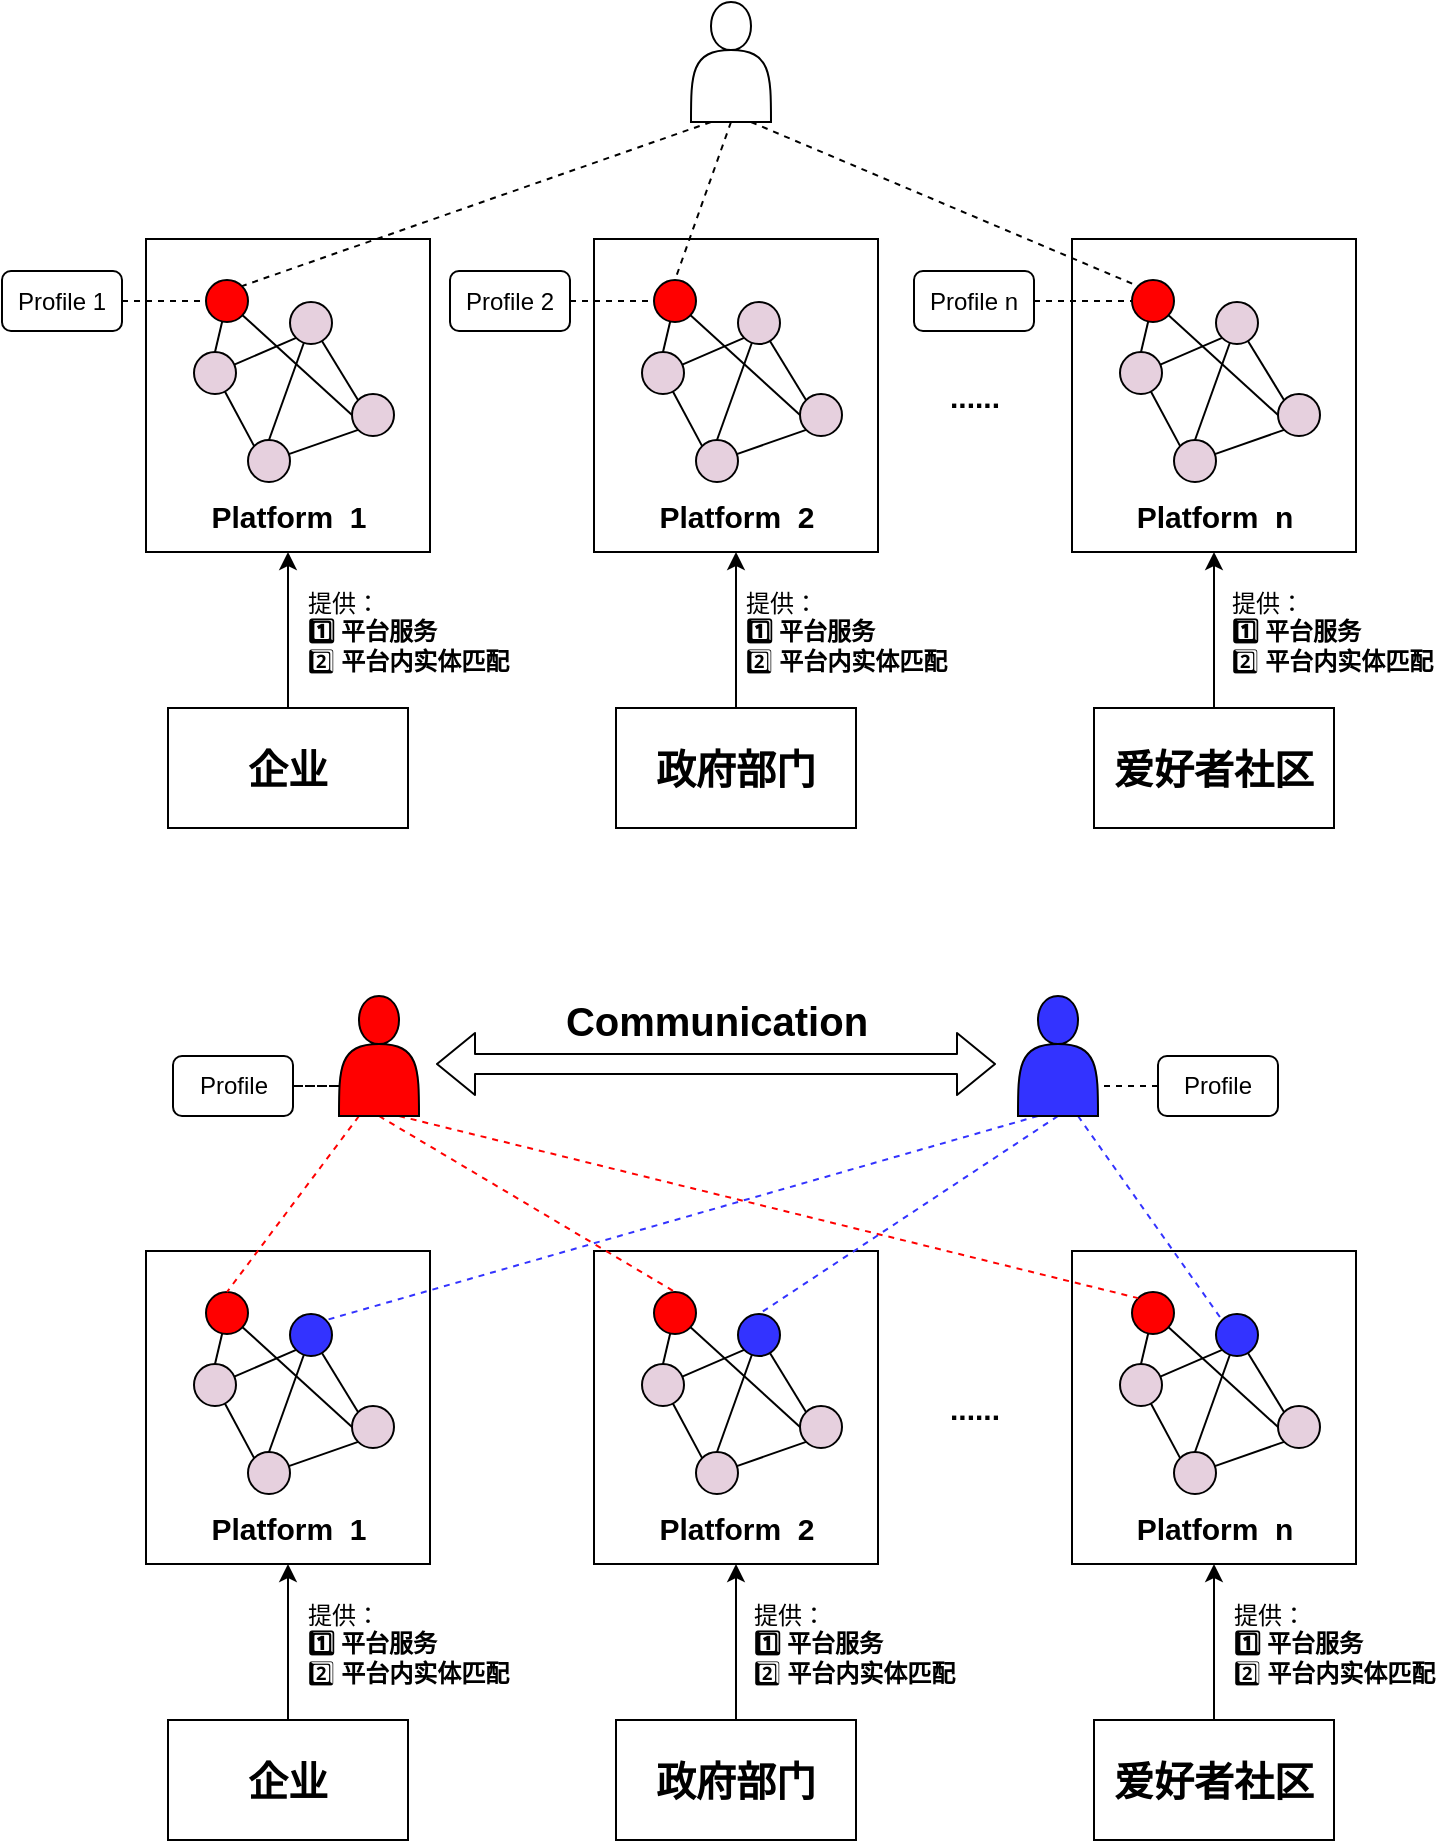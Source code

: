 <mxfile version="24.2.5" type="device">
  <diagram name="Page-1" id="Vf3PKF9UIHDqAyMywGLC">
    <mxGraphModel dx="1995" dy="956" grid="0" gridSize="10" guides="1" tooltips="1" connect="1" arrows="1" fold="1" page="0" pageScale="1" pageWidth="827" pageHeight="1169" math="0" shadow="0">
      <root>
        <mxCell id="0" />
        <mxCell id="1" parent="0" />
        <mxCell id="7AeCfvl3hj4L9ZotNmNF-1" value="" style="rounded=0;whiteSpace=wrap;html=1;" vertex="1" parent="1">
          <mxGeometry x="63" y="191.5" width="142" height="156.5" as="geometry" />
        </mxCell>
        <mxCell id="7AeCfvl3hj4L9ZotNmNF-2" style="rounded=0;orthogonalLoop=1;jettySize=auto;html=1;entryX=0.5;entryY=0;entryDx=0;entryDy=0;endArrow=none;endFill=0;" edge="1" parent="1" source="7AeCfvl3hj4L9ZotNmNF-4" target="7AeCfvl3hj4L9ZotNmNF-7">
          <mxGeometry relative="1" as="geometry" />
        </mxCell>
        <mxCell id="7AeCfvl3hj4L9ZotNmNF-3" style="edgeStyle=none;rounded=0;orthogonalLoop=1;jettySize=auto;html=1;entryX=0;entryY=0.5;entryDx=0;entryDy=0;endArrow=none;endFill=0;" edge="1" parent="1" source="7AeCfvl3hj4L9ZotNmNF-4" target="7AeCfvl3hj4L9ZotNmNF-11">
          <mxGeometry relative="1" as="geometry" />
        </mxCell>
        <mxCell id="7AeCfvl3hj4L9ZotNmNF-4" value="" style="ellipse;whiteSpace=wrap;html=1;aspect=fixed;fillColor=#FF0000;" vertex="1" parent="1">
          <mxGeometry x="93" y="212" width="21" height="21" as="geometry" />
        </mxCell>
        <mxCell id="7AeCfvl3hj4L9ZotNmNF-5" style="edgeStyle=none;rounded=0;orthogonalLoop=1;jettySize=auto;html=1;entryX=0;entryY=1;entryDx=0;entryDy=0;endArrow=none;endFill=0;" edge="1" parent="1" source="7AeCfvl3hj4L9ZotNmNF-7" target="7AeCfvl3hj4L9ZotNmNF-10">
          <mxGeometry relative="1" as="geometry" />
        </mxCell>
        <mxCell id="7AeCfvl3hj4L9ZotNmNF-6" style="edgeStyle=none;rounded=0;orthogonalLoop=1;jettySize=auto;html=1;entryX=0;entryY=0;entryDx=0;entryDy=0;endArrow=none;endFill=0;" edge="1" parent="1" source="7AeCfvl3hj4L9ZotNmNF-7" target="7AeCfvl3hj4L9ZotNmNF-13">
          <mxGeometry relative="1" as="geometry" />
        </mxCell>
        <mxCell id="7AeCfvl3hj4L9ZotNmNF-7" value="" style="ellipse;whiteSpace=wrap;html=1;aspect=fixed;fillColor=#E6D0DE;" vertex="1" parent="1">
          <mxGeometry x="87" y="248" width="21" height="21" as="geometry" />
        </mxCell>
        <mxCell id="7AeCfvl3hj4L9ZotNmNF-8" style="edgeStyle=none;rounded=0;orthogonalLoop=1;jettySize=auto;html=1;entryX=0.5;entryY=0;entryDx=0;entryDy=0;endArrow=none;endFill=0;" edge="1" parent="1" source="7AeCfvl3hj4L9ZotNmNF-10" target="7AeCfvl3hj4L9ZotNmNF-13">
          <mxGeometry relative="1" as="geometry" />
        </mxCell>
        <mxCell id="7AeCfvl3hj4L9ZotNmNF-9" style="edgeStyle=none;rounded=0;orthogonalLoop=1;jettySize=auto;html=1;entryX=0;entryY=0;entryDx=0;entryDy=0;endArrow=none;endFill=0;" edge="1" parent="1" source="7AeCfvl3hj4L9ZotNmNF-10" target="7AeCfvl3hj4L9ZotNmNF-11">
          <mxGeometry relative="1" as="geometry" />
        </mxCell>
        <mxCell id="7AeCfvl3hj4L9ZotNmNF-10" value="" style="ellipse;whiteSpace=wrap;html=1;aspect=fixed;fillColor=#E6D0DE;" vertex="1" parent="1">
          <mxGeometry x="135" y="223" width="21" height="21" as="geometry" />
        </mxCell>
        <mxCell id="7AeCfvl3hj4L9ZotNmNF-11" value="" style="ellipse;whiteSpace=wrap;html=1;aspect=fixed;fillColor=#E6D0DE;" vertex="1" parent="1">
          <mxGeometry x="166" y="269" width="21" height="21" as="geometry" />
        </mxCell>
        <mxCell id="7AeCfvl3hj4L9ZotNmNF-12" style="edgeStyle=none;rounded=0;orthogonalLoop=1;jettySize=auto;html=1;entryX=0;entryY=1;entryDx=0;entryDy=0;endArrow=none;endFill=0;" edge="1" parent="1" source="7AeCfvl3hj4L9ZotNmNF-13" target="7AeCfvl3hj4L9ZotNmNF-11">
          <mxGeometry relative="1" as="geometry" />
        </mxCell>
        <mxCell id="7AeCfvl3hj4L9ZotNmNF-13" value="" style="ellipse;whiteSpace=wrap;html=1;aspect=fixed;fillColor=#E6D0DE;" vertex="1" parent="1">
          <mxGeometry x="114" y="292" width="21" height="21" as="geometry" />
        </mxCell>
        <mxCell id="7AeCfvl3hj4L9ZotNmNF-14" value="&lt;font&gt;&lt;b style=&quot;font-size: 15px;&quot;&gt;Platform  1&lt;/b&gt;&lt;/font&gt;" style="text;html=1;strokeColor=none;fillColor=none;align=center;verticalAlign=middle;whiteSpace=wrap;rounded=0;" vertex="1" parent="1">
          <mxGeometry x="68.5" y="320" width="131" height="20" as="geometry" />
        </mxCell>
        <mxCell id="7AeCfvl3hj4L9ZotNmNF-15" value="" style="rounded=0;whiteSpace=wrap;html=1;" vertex="1" parent="1">
          <mxGeometry x="287" y="191.5" width="142" height="156.5" as="geometry" />
        </mxCell>
        <mxCell id="7AeCfvl3hj4L9ZotNmNF-16" style="rounded=0;orthogonalLoop=1;jettySize=auto;html=1;entryX=0.5;entryY=0;entryDx=0;entryDy=0;endArrow=none;endFill=0;" edge="1" parent="1" source="7AeCfvl3hj4L9ZotNmNF-18" target="7AeCfvl3hj4L9ZotNmNF-21">
          <mxGeometry relative="1" as="geometry" />
        </mxCell>
        <mxCell id="7AeCfvl3hj4L9ZotNmNF-17" style="edgeStyle=none;rounded=0;orthogonalLoop=1;jettySize=auto;html=1;entryX=0;entryY=0.5;entryDx=0;entryDy=0;endArrow=none;endFill=0;" edge="1" parent="1" source="7AeCfvl3hj4L9ZotNmNF-18" target="7AeCfvl3hj4L9ZotNmNF-25">
          <mxGeometry relative="1" as="geometry" />
        </mxCell>
        <mxCell id="7AeCfvl3hj4L9ZotNmNF-18" value="" style="ellipse;whiteSpace=wrap;html=1;aspect=fixed;fillColor=#FF0000;" vertex="1" parent="1">
          <mxGeometry x="317" y="212" width="21" height="21" as="geometry" />
        </mxCell>
        <mxCell id="7AeCfvl3hj4L9ZotNmNF-19" style="edgeStyle=none;rounded=0;orthogonalLoop=1;jettySize=auto;html=1;entryX=0;entryY=1;entryDx=0;entryDy=0;endArrow=none;endFill=0;" edge="1" parent="1" source="7AeCfvl3hj4L9ZotNmNF-21" target="7AeCfvl3hj4L9ZotNmNF-24">
          <mxGeometry relative="1" as="geometry" />
        </mxCell>
        <mxCell id="7AeCfvl3hj4L9ZotNmNF-20" style="edgeStyle=none;rounded=0;orthogonalLoop=1;jettySize=auto;html=1;entryX=0;entryY=0;entryDx=0;entryDy=0;endArrow=none;endFill=0;" edge="1" parent="1" source="7AeCfvl3hj4L9ZotNmNF-21" target="7AeCfvl3hj4L9ZotNmNF-27">
          <mxGeometry relative="1" as="geometry" />
        </mxCell>
        <mxCell id="7AeCfvl3hj4L9ZotNmNF-21" value="" style="ellipse;whiteSpace=wrap;html=1;aspect=fixed;fillColor=#E6D0DE;" vertex="1" parent="1">
          <mxGeometry x="311" y="248" width="21" height="21" as="geometry" />
        </mxCell>
        <mxCell id="7AeCfvl3hj4L9ZotNmNF-22" style="edgeStyle=none;rounded=0;orthogonalLoop=1;jettySize=auto;html=1;entryX=0.5;entryY=0;entryDx=0;entryDy=0;endArrow=none;endFill=0;" edge="1" parent="1" source="7AeCfvl3hj4L9ZotNmNF-24" target="7AeCfvl3hj4L9ZotNmNF-27">
          <mxGeometry relative="1" as="geometry" />
        </mxCell>
        <mxCell id="7AeCfvl3hj4L9ZotNmNF-23" style="edgeStyle=none;rounded=0;orthogonalLoop=1;jettySize=auto;html=1;entryX=0;entryY=0;entryDx=0;entryDy=0;endArrow=none;endFill=0;" edge="1" parent="1" source="7AeCfvl3hj4L9ZotNmNF-24" target="7AeCfvl3hj4L9ZotNmNF-25">
          <mxGeometry relative="1" as="geometry" />
        </mxCell>
        <mxCell id="7AeCfvl3hj4L9ZotNmNF-24" value="" style="ellipse;whiteSpace=wrap;html=1;aspect=fixed;fillColor=#E6D0DE;" vertex="1" parent="1">
          <mxGeometry x="359" y="223" width="21" height="21" as="geometry" />
        </mxCell>
        <mxCell id="7AeCfvl3hj4L9ZotNmNF-25" value="" style="ellipse;whiteSpace=wrap;html=1;aspect=fixed;fillColor=#E6D0DE;" vertex="1" parent="1">
          <mxGeometry x="390" y="269" width="21" height="21" as="geometry" />
        </mxCell>
        <mxCell id="7AeCfvl3hj4L9ZotNmNF-26" style="edgeStyle=none;rounded=0;orthogonalLoop=1;jettySize=auto;html=1;entryX=0;entryY=1;entryDx=0;entryDy=0;endArrow=none;endFill=0;" edge="1" parent="1" source="7AeCfvl3hj4L9ZotNmNF-27" target="7AeCfvl3hj4L9ZotNmNF-25">
          <mxGeometry relative="1" as="geometry" />
        </mxCell>
        <mxCell id="7AeCfvl3hj4L9ZotNmNF-27" value="" style="ellipse;whiteSpace=wrap;html=1;aspect=fixed;fillColor=#E6D0DE;" vertex="1" parent="1">
          <mxGeometry x="338" y="292" width="21" height="21" as="geometry" />
        </mxCell>
        <mxCell id="7AeCfvl3hj4L9ZotNmNF-28" value="&lt;font&gt;&lt;b style=&quot;font-size: 15px;&quot;&gt;Platform  2&lt;/b&gt;&lt;/font&gt;" style="text;html=1;strokeColor=none;fillColor=none;align=center;verticalAlign=middle;whiteSpace=wrap;rounded=0;" vertex="1" parent="1">
          <mxGeometry x="292.5" y="320" width="131" height="20" as="geometry" />
        </mxCell>
        <mxCell id="7AeCfvl3hj4L9ZotNmNF-29" value="" style="rounded=0;whiteSpace=wrap;html=1;" vertex="1" parent="1">
          <mxGeometry x="526" y="191.5" width="142" height="156.5" as="geometry" />
        </mxCell>
        <mxCell id="7AeCfvl3hj4L9ZotNmNF-30" style="rounded=0;orthogonalLoop=1;jettySize=auto;html=1;entryX=0.5;entryY=0;entryDx=0;entryDy=0;endArrow=none;endFill=0;" edge="1" parent="1" source="7AeCfvl3hj4L9ZotNmNF-32" target="7AeCfvl3hj4L9ZotNmNF-35">
          <mxGeometry relative="1" as="geometry" />
        </mxCell>
        <mxCell id="7AeCfvl3hj4L9ZotNmNF-31" style="edgeStyle=none;rounded=0;orthogonalLoop=1;jettySize=auto;html=1;entryX=0;entryY=0.5;entryDx=0;entryDy=0;endArrow=none;endFill=0;" edge="1" parent="1" source="7AeCfvl3hj4L9ZotNmNF-32" target="7AeCfvl3hj4L9ZotNmNF-39">
          <mxGeometry relative="1" as="geometry" />
        </mxCell>
        <mxCell id="7AeCfvl3hj4L9ZotNmNF-32" value="" style="ellipse;whiteSpace=wrap;html=1;aspect=fixed;fillColor=#FF0000;" vertex="1" parent="1">
          <mxGeometry x="556" y="212" width="21" height="21" as="geometry" />
        </mxCell>
        <mxCell id="7AeCfvl3hj4L9ZotNmNF-33" style="edgeStyle=none;rounded=0;orthogonalLoop=1;jettySize=auto;html=1;entryX=0;entryY=1;entryDx=0;entryDy=0;endArrow=none;endFill=0;" edge="1" parent="1" source="7AeCfvl3hj4L9ZotNmNF-35" target="7AeCfvl3hj4L9ZotNmNF-38">
          <mxGeometry relative="1" as="geometry" />
        </mxCell>
        <mxCell id="7AeCfvl3hj4L9ZotNmNF-34" style="edgeStyle=none;rounded=0;orthogonalLoop=1;jettySize=auto;html=1;entryX=0;entryY=0;entryDx=0;entryDy=0;endArrow=none;endFill=0;" edge="1" parent="1" source="7AeCfvl3hj4L9ZotNmNF-35" target="7AeCfvl3hj4L9ZotNmNF-41">
          <mxGeometry relative="1" as="geometry" />
        </mxCell>
        <mxCell id="7AeCfvl3hj4L9ZotNmNF-35" value="" style="ellipse;whiteSpace=wrap;html=1;aspect=fixed;fillColor=#E6D0DE;" vertex="1" parent="1">
          <mxGeometry x="550" y="248" width="21" height="21" as="geometry" />
        </mxCell>
        <mxCell id="7AeCfvl3hj4L9ZotNmNF-36" style="edgeStyle=none;rounded=0;orthogonalLoop=1;jettySize=auto;html=1;entryX=0.5;entryY=0;entryDx=0;entryDy=0;endArrow=none;endFill=0;" edge="1" parent="1" source="7AeCfvl3hj4L9ZotNmNF-38" target="7AeCfvl3hj4L9ZotNmNF-41">
          <mxGeometry relative="1" as="geometry" />
        </mxCell>
        <mxCell id="7AeCfvl3hj4L9ZotNmNF-37" style="edgeStyle=none;rounded=0;orthogonalLoop=1;jettySize=auto;html=1;entryX=0;entryY=0;entryDx=0;entryDy=0;endArrow=none;endFill=0;" edge="1" parent="1" source="7AeCfvl3hj4L9ZotNmNF-38" target="7AeCfvl3hj4L9ZotNmNF-39">
          <mxGeometry relative="1" as="geometry" />
        </mxCell>
        <mxCell id="7AeCfvl3hj4L9ZotNmNF-38" value="" style="ellipse;whiteSpace=wrap;html=1;aspect=fixed;fillColor=#E6D0DE;" vertex="1" parent="1">
          <mxGeometry x="598" y="223" width="21" height="21" as="geometry" />
        </mxCell>
        <mxCell id="7AeCfvl3hj4L9ZotNmNF-39" value="" style="ellipse;whiteSpace=wrap;html=1;aspect=fixed;fillColor=#E6D0DE;" vertex="1" parent="1">
          <mxGeometry x="629" y="269" width="21" height="21" as="geometry" />
        </mxCell>
        <mxCell id="7AeCfvl3hj4L9ZotNmNF-40" style="edgeStyle=none;rounded=0;orthogonalLoop=1;jettySize=auto;html=1;entryX=0;entryY=1;entryDx=0;entryDy=0;endArrow=none;endFill=0;" edge="1" parent="1" source="7AeCfvl3hj4L9ZotNmNF-41" target="7AeCfvl3hj4L9ZotNmNF-39">
          <mxGeometry relative="1" as="geometry" />
        </mxCell>
        <mxCell id="7AeCfvl3hj4L9ZotNmNF-41" value="" style="ellipse;whiteSpace=wrap;html=1;aspect=fixed;fillColor=#E6D0DE;" vertex="1" parent="1">
          <mxGeometry x="577" y="292" width="21" height="21" as="geometry" />
        </mxCell>
        <mxCell id="7AeCfvl3hj4L9ZotNmNF-42" value="&lt;font&gt;&lt;b style=&quot;font-size: 15px;&quot;&gt;Platform  n&lt;/b&gt;&lt;/font&gt;" style="text;html=1;strokeColor=none;fillColor=none;align=center;verticalAlign=middle;whiteSpace=wrap;rounded=0;" vertex="1" parent="1">
          <mxGeometry x="531.5" y="320" width="131" height="20" as="geometry" />
        </mxCell>
        <mxCell id="7AeCfvl3hj4L9ZotNmNF-43" value="&lt;font&gt;&lt;b style=&quot;font-size: 15px;&quot;&gt;......&lt;/b&gt;&lt;/font&gt;" style="text;html=1;strokeColor=none;fillColor=none;align=center;verticalAlign=middle;whiteSpace=wrap;rounded=0;" vertex="1" parent="1">
          <mxGeometry x="411.5" y="259.75" width="131" height="20" as="geometry" />
        </mxCell>
        <mxCell id="7AeCfvl3hj4L9ZotNmNF-44" style="edgeStyle=none;rounded=0;orthogonalLoop=1;jettySize=auto;html=1;entryX=1;entryY=0;entryDx=0;entryDy=0;endArrow=none;endFill=0;dashed=1;exitX=0.25;exitY=1;exitDx=0;exitDy=0;" edge="1" parent="1" source="7AeCfvl3hj4L9ZotNmNF-47" target="7AeCfvl3hj4L9ZotNmNF-4">
          <mxGeometry relative="1" as="geometry">
            <mxPoint x="342.255" y="105.478" as="sourcePoint" />
          </mxGeometry>
        </mxCell>
        <mxCell id="7AeCfvl3hj4L9ZotNmNF-45" style="edgeStyle=none;rounded=0;orthogonalLoop=1;jettySize=auto;html=1;entryX=0.5;entryY=0;entryDx=0;entryDy=0;dashed=1;endArrow=none;endFill=0;exitX=0.5;exitY=1;exitDx=0;exitDy=0;" edge="1" parent="1" source="7AeCfvl3hj4L9ZotNmNF-47" target="7AeCfvl3hj4L9ZotNmNF-18">
          <mxGeometry relative="1" as="geometry">
            <mxPoint x="348.142" y="110.448" as="sourcePoint" />
          </mxGeometry>
        </mxCell>
        <mxCell id="7AeCfvl3hj4L9ZotNmNF-46" style="edgeStyle=none;rounded=0;orthogonalLoop=1;jettySize=auto;html=1;entryX=0;entryY=0;entryDx=0;entryDy=0;dashed=1;endArrow=none;endFill=0;exitX=0.75;exitY=1;exitDx=0;exitDy=0;" edge="1" parent="1" source="7AeCfvl3hj4L9ZotNmNF-47" target="7AeCfvl3hj4L9ZotNmNF-32">
          <mxGeometry relative="1" as="geometry">
            <mxPoint x="360.208" y="106.366" as="sourcePoint" />
          </mxGeometry>
        </mxCell>
        <mxCell id="7AeCfvl3hj4L9ZotNmNF-47" value="" style="shape=actor;whiteSpace=wrap;html=1;fillColor=#FFFFFF;" vertex="1" parent="1">
          <mxGeometry x="335.5" y="73" width="40" height="60" as="geometry" />
        </mxCell>
        <mxCell id="7AeCfvl3hj4L9ZotNmNF-48" style="edgeStyle=none;rounded=0;orthogonalLoop=1;jettySize=auto;html=1;entryX=0;entryY=0.5;entryDx=0;entryDy=0;dashed=1;endArrow=none;endFill=0;" edge="1" parent="1" source="7AeCfvl3hj4L9ZotNmNF-49" target="7AeCfvl3hj4L9ZotNmNF-4">
          <mxGeometry relative="1" as="geometry" />
        </mxCell>
        <mxCell id="7AeCfvl3hj4L9ZotNmNF-49" value="Profile 1" style="rounded=1;whiteSpace=wrap;html=1;fillColor=#FFFFFF;" vertex="1" parent="1">
          <mxGeometry x="-9" y="207.5" width="60" height="30" as="geometry" />
        </mxCell>
        <mxCell id="7AeCfvl3hj4L9ZotNmNF-50" style="edgeStyle=none;rounded=0;orthogonalLoop=1;jettySize=auto;html=1;entryX=0;entryY=0.5;entryDx=0;entryDy=0;dashed=1;endArrow=none;endFill=0;" edge="1" parent="1" source="7AeCfvl3hj4L9ZotNmNF-51" target="7AeCfvl3hj4L9ZotNmNF-18">
          <mxGeometry relative="1" as="geometry" />
        </mxCell>
        <mxCell id="7AeCfvl3hj4L9ZotNmNF-51" value="Profile 2" style="rounded=1;whiteSpace=wrap;html=1;fillColor=#FFFFFF;" vertex="1" parent="1">
          <mxGeometry x="215" y="207.5" width="60" height="30" as="geometry" />
        </mxCell>
        <mxCell id="7AeCfvl3hj4L9ZotNmNF-52" style="edgeStyle=none;rounded=0;orthogonalLoop=1;jettySize=auto;html=1;entryX=0;entryY=0.5;entryDx=0;entryDy=0;dashed=1;endArrow=none;endFill=0;" edge="1" parent="1" source="7AeCfvl3hj4L9ZotNmNF-53" target="7AeCfvl3hj4L9ZotNmNF-32">
          <mxGeometry relative="1" as="geometry" />
        </mxCell>
        <mxCell id="7AeCfvl3hj4L9ZotNmNF-53" value="Profile n" style="rounded=1;whiteSpace=wrap;html=1;fillColor=#FFFFFF;" vertex="1" parent="1">
          <mxGeometry x="447" y="207.5" width="60" height="30" as="geometry" />
        </mxCell>
        <mxCell id="7AeCfvl3hj4L9ZotNmNF-54" style="edgeStyle=orthogonalEdgeStyle;rounded=0;orthogonalLoop=1;jettySize=auto;html=1;entryX=0.5;entryY=1;entryDx=0;entryDy=0;" edge="1" parent="1" source="7AeCfvl3hj4L9ZotNmNF-55" target="7AeCfvl3hj4L9ZotNmNF-1">
          <mxGeometry relative="1" as="geometry" />
        </mxCell>
        <mxCell id="7AeCfvl3hj4L9ZotNmNF-55" value="&lt;font style=&quot;font-size: 20px;&quot;&gt;&lt;b&gt;企业&lt;/b&gt;&lt;/font&gt;" style="rounded=0;whiteSpace=wrap;html=1;" vertex="1" parent="1">
          <mxGeometry x="74" y="426" width="120" height="60" as="geometry" />
        </mxCell>
        <mxCell id="7AeCfvl3hj4L9ZotNmNF-56" style="edgeStyle=orthogonalEdgeStyle;rounded=0;orthogonalLoop=1;jettySize=auto;html=1;entryX=0.5;entryY=1;entryDx=0;entryDy=0;" edge="1" parent="1" source="7AeCfvl3hj4L9ZotNmNF-57" target="7AeCfvl3hj4L9ZotNmNF-15">
          <mxGeometry relative="1" as="geometry" />
        </mxCell>
        <mxCell id="7AeCfvl3hj4L9ZotNmNF-57" value="&lt;span style=&quot;font-size: 20px;&quot;&gt;&lt;b&gt;政府部门&lt;/b&gt;&lt;/span&gt;" style="rounded=0;whiteSpace=wrap;html=1;" vertex="1" parent="1">
          <mxGeometry x="298" y="426" width="120" height="60" as="geometry" />
        </mxCell>
        <mxCell id="7AeCfvl3hj4L9ZotNmNF-58" style="edgeStyle=orthogonalEdgeStyle;rounded=0;orthogonalLoop=1;jettySize=auto;html=1;entryX=0.5;entryY=1;entryDx=0;entryDy=0;" edge="1" parent="1" source="7AeCfvl3hj4L9ZotNmNF-59" target="7AeCfvl3hj4L9ZotNmNF-29">
          <mxGeometry relative="1" as="geometry" />
        </mxCell>
        <mxCell id="7AeCfvl3hj4L9ZotNmNF-59" value="&lt;font style=&quot;font-size: 20px;&quot;&gt;&lt;b&gt;爱好者社区&lt;/b&gt;&lt;/font&gt;" style="rounded=0;whiteSpace=wrap;html=1;" vertex="1" parent="1">
          <mxGeometry x="537" y="426" width="120" height="60" as="geometry" />
        </mxCell>
        <mxCell id="7AeCfvl3hj4L9ZotNmNF-60" value="提供：&lt;br /&gt;&lt;b&gt;1️⃣ 平台服务&lt;/b&gt;&lt;br /&gt;2️⃣ &lt;b&gt;平台内实体匹配&lt;/b&gt;" style="text;html=1;strokeColor=none;fillColor=none;align=left;verticalAlign=middle;whiteSpace=wrap;rounded=0;" vertex="1" parent="1">
          <mxGeometry x="142" y="364" width="110" height="48" as="geometry" />
        </mxCell>
        <mxCell id="7AeCfvl3hj4L9ZotNmNF-61" value="提供：&lt;br /&gt;&lt;b&gt;1️⃣ 平台服务&lt;/b&gt;&lt;br /&gt;2️⃣ &lt;b&gt;平台内实体匹配&lt;/b&gt;" style="text;html=1;strokeColor=none;fillColor=none;align=left;verticalAlign=middle;whiteSpace=wrap;rounded=0;" vertex="1" parent="1">
          <mxGeometry x="361" y="364" width="110" height="48" as="geometry" />
        </mxCell>
        <mxCell id="7AeCfvl3hj4L9ZotNmNF-62" value="提供：&lt;br /&gt;&lt;b&gt;1️⃣ 平台服务&lt;/b&gt;&lt;br /&gt;2️⃣ &lt;b&gt;平台内实体匹配&lt;/b&gt;" style="text;html=1;strokeColor=none;fillColor=none;align=left;verticalAlign=middle;whiteSpace=wrap;rounded=0;" vertex="1" parent="1">
          <mxGeometry x="604" y="364" width="110" height="48" as="geometry" />
        </mxCell>
        <mxCell id="7AeCfvl3hj4L9ZotNmNF-63" value="" style="rounded=0;whiteSpace=wrap;html=1;" vertex="1" parent="1">
          <mxGeometry x="63" y="697.5" width="142" height="156.5" as="geometry" />
        </mxCell>
        <mxCell id="7AeCfvl3hj4L9ZotNmNF-64" style="rounded=0;orthogonalLoop=1;jettySize=auto;html=1;entryX=0.5;entryY=0;entryDx=0;entryDy=0;endArrow=none;endFill=0;" edge="1" parent="1" source="7AeCfvl3hj4L9ZotNmNF-66" target="7AeCfvl3hj4L9ZotNmNF-69">
          <mxGeometry relative="1" as="geometry" />
        </mxCell>
        <mxCell id="7AeCfvl3hj4L9ZotNmNF-65" style="edgeStyle=none;rounded=0;orthogonalLoop=1;jettySize=auto;html=1;entryX=0;entryY=0.5;entryDx=0;entryDy=0;endArrow=none;endFill=0;" edge="1" parent="1" source="7AeCfvl3hj4L9ZotNmNF-66" target="7AeCfvl3hj4L9ZotNmNF-73">
          <mxGeometry relative="1" as="geometry" />
        </mxCell>
        <mxCell id="7AeCfvl3hj4L9ZotNmNF-66" value="" style="ellipse;whiteSpace=wrap;html=1;aspect=fixed;fillColor=#FF0000;" vertex="1" parent="1">
          <mxGeometry x="93" y="718" width="21" height="21" as="geometry" />
        </mxCell>
        <mxCell id="7AeCfvl3hj4L9ZotNmNF-67" style="edgeStyle=none;rounded=0;orthogonalLoop=1;jettySize=auto;html=1;entryX=0;entryY=1;entryDx=0;entryDy=0;endArrow=none;endFill=0;" edge="1" parent="1" source="7AeCfvl3hj4L9ZotNmNF-69" target="7AeCfvl3hj4L9ZotNmNF-72">
          <mxGeometry relative="1" as="geometry" />
        </mxCell>
        <mxCell id="7AeCfvl3hj4L9ZotNmNF-68" style="edgeStyle=none;rounded=0;orthogonalLoop=1;jettySize=auto;html=1;entryX=0;entryY=0;entryDx=0;entryDy=0;endArrow=none;endFill=0;" edge="1" parent="1" source="7AeCfvl3hj4L9ZotNmNF-69" target="7AeCfvl3hj4L9ZotNmNF-75">
          <mxGeometry relative="1" as="geometry" />
        </mxCell>
        <mxCell id="7AeCfvl3hj4L9ZotNmNF-69" value="" style="ellipse;whiteSpace=wrap;html=1;aspect=fixed;fillColor=#E6D0DE;" vertex="1" parent="1">
          <mxGeometry x="87" y="754" width="21" height="21" as="geometry" />
        </mxCell>
        <mxCell id="7AeCfvl3hj4L9ZotNmNF-70" style="edgeStyle=none;rounded=0;orthogonalLoop=1;jettySize=auto;html=1;entryX=0.5;entryY=0;entryDx=0;entryDy=0;endArrow=none;endFill=0;" edge="1" parent="1" source="7AeCfvl3hj4L9ZotNmNF-72" target="7AeCfvl3hj4L9ZotNmNF-75">
          <mxGeometry relative="1" as="geometry" />
        </mxCell>
        <mxCell id="7AeCfvl3hj4L9ZotNmNF-71" style="edgeStyle=none;rounded=0;orthogonalLoop=1;jettySize=auto;html=1;entryX=0;entryY=0;entryDx=0;entryDy=0;endArrow=none;endFill=0;" edge="1" parent="1" source="7AeCfvl3hj4L9ZotNmNF-72" target="7AeCfvl3hj4L9ZotNmNF-73">
          <mxGeometry relative="1" as="geometry" />
        </mxCell>
        <mxCell id="7AeCfvl3hj4L9ZotNmNF-72" value="" style="ellipse;whiteSpace=wrap;html=1;aspect=fixed;fillColor=#3333FF;" vertex="1" parent="1">
          <mxGeometry x="135" y="729" width="21" height="21" as="geometry" />
        </mxCell>
        <mxCell id="7AeCfvl3hj4L9ZotNmNF-73" value="" style="ellipse;whiteSpace=wrap;html=1;aspect=fixed;fillColor=#E6D0DE;" vertex="1" parent="1">
          <mxGeometry x="166" y="775" width="21" height="21" as="geometry" />
        </mxCell>
        <mxCell id="7AeCfvl3hj4L9ZotNmNF-74" style="edgeStyle=none;rounded=0;orthogonalLoop=1;jettySize=auto;html=1;entryX=0;entryY=1;entryDx=0;entryDy=0;endArrow=none;endFill=0;" edge="1" parent="1" source="7AeCfvl3hj4L9ZotNmNF-75" target="7AeCfvl3hj4L9ZotNmNF-73">
          <mxGeometry relative="1" as="geometry" />
        </mxCell>
        <mxCell id="7AeCfvl3hj4L9ZotNmNF-75" value="" style="ellipse;whiteSpace=wrap;html=1;aspect=fixed;fillColor=#E6D0DE;" vertex="1" parent="1">
          <mxGeometry x="114" y="798" width="21" height="21" as="geometry" />
        </mxCell>
        <mxCell id="7AeCfvl3hj4L9ZotNmNF-76" value="&lt;font&gt;&lt;b style=&quot;font-size: 15px;&quot;&gt;Platform  1&lt;/b&gt;&lt;/font&gt;" style="text;html=1;strokeColor=none;fillColor=none;align=center;verticalAlign=middle;whiteSpace=wrap;rounded=0;" vertex="1" parent="1">
          <mxGeometry x="68.5" y="826" width="131" height="20" as="geometry" />
        </mxCell>
        <mxCell id="7AeCfvl3hj4L9ZotNmNF-77" value="" style="rounded=0;whiteSpace=wrap;html=1;" vertex="1" parent="1">
          <mxGeometry x="287" y="697.5" width="142" height="156.5" as="geometry" />
        </mxCell>
        <mxCell id="7AeCfvl3hj4L9ZotNmNF-78" style="rounded=0;orthogonalLoop=1;jettySize=auto;html=1;entryX=0.5;entryY=0;entryDx=0;entryDy=0;endArrow=none;endFill=0;" edge="1" parent="1" source="7AeCfvl3hj4L9ZotNmNF-80" target="7AeCfvl3hj4L9ZotNmNF-83">
          <mxGeometry relative="1" as="geometry" />
        </mxCell>
        <mxCell id="7AeCfvl3hj4L9ZotNmNF-79" style="edgeStyle=none;rounded=0;orthogonalLoop=1;jettySize=auto;html=1;entryX=0;entryY=0.5;entryDx=0;entryDy=0;endArrow=none;endFill=0;" edge="1" parent="1" source="7AeCfvl3hj4L9ZotNmNF-80" target="7AeCfvl3hj4L9ZotNmNF-87">
          <mxGeometry relative="1" as="geometry" />
        </mxCell>
        <mxCell id="7AeCfvl3hj4L9ZotNmNF-80" value="" style="ellipse;whiteSpace=wrap;html=1;aspect=fixed;fillColor=#FF0000;" vertex="1" parent="1">
          <mxGeometry x="317" y="718" width="21" height="21" as="geometry" />
        </mxCell>
        <mxCell id="7AeCfvl3hj4L9ZotNmNF-81" style="edgeStyle=none;rounded=0;orthogonalLoop=1;jettySize=auto;html=1;entryX=0;entryY=1;entryDx=0;entryDy=0;endArrow=none;endFill=0;" edge="1" parent="1" source="7AeCfvl3hj4L9ZotNmNF-83" target="7AeCfvl3hj4L9ZotNmNF-86">
          <mxGeometry relative="1" as="geometry" />
        </mxCell>
        <mxCell id="7AeCfvl3hj4L9ZotNmNF-82" style="edgeStyle=none;rounded=0;orthogonalLoop=1;jettySize=auto;html=1;entryX=0;entryY=0;entryDx=0;entryDy=0;endArrow=none;endFill=0;" edge="1" parent="1" source="7AeCfvl3hj4L9ZotNmNF-83" target="7AeCfvl3hj4L9ZotNmNF-89">
          <mxGeometry relative="1" as="geometry" />
        </mxCell>
        <mxCell id="7AeCfvl3hj4L9ZotNmNF-83" value="" style="ellipse;whiteSpace=wrap;html=1;aspect=fixed;fillColor=#E6D0DE;" vertex="1" parent="1">
          <mxGeometry x="311" y="754" width="21" height="21" as="geometry" />
        </mxCell>
        <mxCell id="7AeCfvl3hj4L9ZotNmNF-84" style="edgeStyle=none;rounded=0;orthogonalLoop=1;jettySize=auto;html=1;entryX=0.5;entryY=0;entryDx=0;entryDy=0;endArrow=none;endFill=0;" edge="1" parent="1" source="7AeCfvl3hj4L9ZotNmNF-86" target="7AeCfvl3hj4L9ZotNmNF-89">
          <mxGeometry relative="1" as="geometry" />
        </mxCell>
        <mxCell id="7AeCfvl3hj4L9ZotNmNF-85" style="edgeStyle=none;rounded=0;orthogonalLoop=1;jettySize=auto;html=1;entryX=0;entryY=0;entryDx=0;entryDy=0;endArrow=none;endFill=0;" edge="1" parent="1" source="7AeCfvl3hj4L9ZotNmNF-86" target="7AeCfvl3hj4L9ZotNmNF-87">
          <mxGeometry relative="1" as="geometry" />
        </mxCell>
        <mxCell id="7AeCfvl3hj4L9ZotNmNF-86" value="" style="ellipse;whiteSpace=wrap;html=1;aspect=fixed;fillColor=#3333FF;" vertex="1" parent="1">
          <mxGeometry x="359" y="729" width="21" height="21" as="geometry" />
        </mxCell>
        <mxCell id="7AeCfvl3hj4L9ZotNmNF-87" value="" style="ellipse;whiteSpace=wrap;html=1;aspect=fixed;fillColor=#E6D0DE;" vertex="1" parent="1">
          <mxGeometry x="390" y="775" width="21" height="21" as="geometry" />
        </mxCell>
        <mxCell id="7AeCfvl3hj4L9ZotNmNF-88" style="edgeStyle=none;rounded=0;orthogonalLoop=1;jettySize=auto;html=1;entryX=0;entryY=1;entryDx=0;entryDy=0;endArrow=none;endFill=0;" edge="1" parent="1" source="7AeCfvl3hj4L9ZotNmNF-89" target="7AeCfvl3hj4L9ZotNmNF-87">
          <mxGeometry relative="1" as="geometry" />
        </mxCell>
        <mxCell id="7AeCfvl3hj4L9ZotNmNF-89" value="" style="ellipse;whiteSpace=wrap;html=1;aspect=fixed;fillColor=#E6D0DE;" vertex="1" parent="1">
          <mxGeometry x="338" y="798" width="21" height="21" as="geometry" />
        </mxCell>
        <mxCell id="7AeCfvl3hj4L9ZotNmNF-90" value="&lt;font&gt;&lt;b style=&quot;font-size: 15px;&quot;&gt;Platform  2&lt;/b&gt;&lt;/font&gt;" style="text;html=1;strokeColor=none;fillColor=none;align=center;verticalAlign=middle;whiteSpace=wrap;rounded=0;" vertex="1" parent="1">
          <mxGeometry x="292.5" y="826" width="131" height="20" as="geometry" />
        </mxCell>
        <mxCell id="7AeCfvl3hj4L9ZotNmNF-91" value="" style="rounded=0;whiteSpace=wrap;html=1;" vertex="1" parent="1">
          <mxGeometry x="526" y="697.5" width="142" height="156.5" as="geometry" />
        </mxCell>
        <mxCell id="7AeCfvl3hj4L9ZotNmNF-92" style="rounded=0;orthogonalLoop=1;jettySize=auto;html=1;entryX=0.5;entryY=0;entryDx=0;entryDy=0;endArrow=none;endFill=0;" edge="1" parent="1" source="7AeCfvl3hj4L9ZotNmNF-94" target="7AeCfvl3hj4L9ZotNmNF-97">
          <mxGeometry relative="1" as="geometry" />
        </mxCell>
        <mxCell id="7AeCfvl3hj4L9ZotNmNF-93" style="edgeStyle=none;rounded=0;orthogonalLoop=1;jettySize=auto;html=1;entryX=0;entryY=0.5;entryDx=0;entryDy=0;endArrow=none;endFill=0;" edge="1" parent="1" source="7AeCfvl3hj4L9ZotNmNF-94" target="7AeCfvl3hj4L9ZotNmNF-101">
          <mxGeometry relative="1" as="geometry" />
        </mxCell>
        <mxCell id="7AeCfvl3hj4L9ZotNmNF-94" value="" style="ellipse;whiteSpace=wrap;html=1;aspect=fixed;fillColor=#FF0000;" vertex="1" parent="1">
          <mxGeometry x="556" y="718" width="21" height="21" as="geometry" />
        </mxCell>
        <mxCell id="7AeCfvl3hj4L9ZotNmNF-95" style="edgeStyle=none;rounded=0;orthogonalLoop=1;jettySize=auto;html=1;entryX=0;entryY=1;entryDx=0;entryDy=0;endArrow=none;endFill=0;" edge="1" parent="1" source="7AeCfvl3hj4L9ZotNmNF-97" target="7AeCfvl3hj4L9ZotNmNF-100">
          <mxGeometry relative="1" as="geometry" />
        </mxCell>
        <mxCell id="7AeCfvl3hj4L9ZotNmNF-96" style="edgeStyle=none;rounded=0;orthogonalLoop=1;jettySize=auto;html=1;entryX=0;entryY=0;entryDx=0;entryDy=0;endArrow=none;endFill=0;" edge="1" parent="1" source="7AeCfvl3hj4L9ZotNmNF-97" target="7AeCfvl3hj4L9ZotNmNF-103">
          <mxGeometry relative="1" as="geometry" />
        </mxCell>
        <mxCell id="7AeCfvl3hj4L9ZotNmNF-97" value="" style="ellipse;whiteSpace=wrap;html=1;aspect=fixed;fillColor=#E6D0DE;" vertex="1" parent="1">
          <mxGeometry x="550" y="754" width="21" height="21" as="geometry" />
        </mxCell>
        <mxCell id="7AeCfvl3hj4L9ZotNmNF-98" style="edgeStyle=none;rounded=0;orthogonalLoop=1;jettySize=auto;html=1;entryX=0.5;entryY=0;entryDx=0;entryDy=0;endArrow=none;endFill=0;" edge="1" parent="1" source="7AeCfvl3hj4L9ZotNmNF-100" target="7AeCfvl3hj4L9ZotNmNF-103">
          <mxGeometry relative="1" as="geometry" />
        </mxCell>
        <mxCell id="7AeCfvl3hj4L9ZotNmNF-99" style="edgeStyle=none;rounded=0;orthogonalLoop=1;jettySize=auto;html=1;entryX=0;entryY=0;entryDx=0;entryDy=0;endArrow=none;endFill=0;" edge="1" parent="1" source="7AeCfvl3hj4L9ZotNmNF-100" target="7AeCfvl3hj4L9ZotNmNF-101">
          <mxGeometry relative="1" as="geometry" />
        </mxCell>
        <mxCell id="7AeCfvl3hj4L9ZotNmNF-100" value="" style="ellipse;whiteSpace=wrap;html=1;aspect=fixed;fillColor=#3333FF;" vertex="1" parent="1">
          <mxGeometry x="598" y="729" width="21" height="21" as="geometry" />
        </mxCell>
        <mxCell id="7AeCfvl3hj4L9ZotNmNF-101" value="" style="ellipse;whiteSpace=wrap;html=1;aspect=fixed;fillColor=#E6D0DE;" vertex="1" parent="1">
          <mxGeometry x="629" y="775" width="21" height="21" as="geometry" />
        </mxCell>
        <mxCell id="7AeCfvl3hj4L9ZotNmNF-102" style="edgeStyle=none;rounded=0;orthogonalLoop=1;jettySize=auto;html=1;entryX=0;entryY=1;entryDx=0;entryDy=0;endArrow=none;endFill=0;" edge="1" parent="1" source="7AeCfvl3hj4L9ZotNmNF-103" target="7AeCfvl3hj4L9ZotNmNF-101">
          <mxGeometry relative="1" as="geometry" />
        </mxCell>
        <mxCell id="7AeCfvl3hj4L9ZotNmNF-103" value="" style="ellipse;whiteSpace=wrap;html=1;aspect=fixed;fillColor=#E6D0DE;" vertex="1" parent="1">
          <mxGeometry x="577" y="798" width="21" height="21" as="geometry" />
        </mxCell>
        <mxCell id="7AeCfvl3hj4L9ZotNmNF-104" value="&lt;font&gt;&lt;b style=&quot;font-size: 15px;&quot;&gt;Platform  n&lt;/b&gt;&lt;/font&gt;" style="text;html=1;strokeColor=none;fillColor=none;align=center;verticalAlign=middle;whiteSpace=wrap;rounded=0;" vertex="1" parent="1">
          <mxGeometry x="531.5" y="826" width="131" height="20" as="geometry" />
        </mxCell>
        <mxCell id="7AeCfvl3hj4L9ZotNmNF-105" value="&lt;font&gt;&lt;b style=&quot;font-size: 15px;&quot;&gt;......&lt;/b&gt;&lt;/font&gt;" style="text;html=1;strokeColor=none;fillColor=none;align=center;verticalAlign=middle;whiteSpace=wrap;rounded=0;" vertex="1" parent="1">
          <mxGeometry x="411.5" y="765.75" width="131" height="20" as="geometry" />
        </mxCell>
        <mxCell id="7AeCfvl3hj4L9ZotNmNF-106" style="rounded=0;orthogonalLoop=1;jettySize=auto;html=1;entryX=0.5;entryY=0;entryDx=0;entryDy=0;endArrow=none;endFill=0;exitX=0.25;exitY=1;exitDx=0;exitDy=0;dashed=1;strokeColor=#FF0000;" edge="1" parent="1" source="7AeCfvl3hj4L9ZotNmNF-109" target="7AeCfvl3hj4L9ZotNmNF-66">
          <mxGeometry relative="1" as="geometry" />
        </mxCell>
        <mxCell id="7AeCfvl3hj4L9ZotNmNF-107" style="edgeStyle=none;rounded=0;orthogonalLoop=1;jettySize=auto;html=1;entryX=0.5;entryY=0;entryDx=0;entryDy=0;dashed=1;endArrow=none;endFill=0;exitX=0.5;exitY=1;exitDx=0;exitDy=0;strokeColor=#FF0000;" edge="1" parent="1" source="7AeCfvl3hj4L9ZotNmNF-109" target="7AeCfvl3hj4L9ZotNmNF-80">
          <mxGeometry relative="1" as="geometry" />
        </mxCell>
        <mxCell id="7AeCfvl3hj4L9ZotNmNF-108" style="edgeStyle=none;rounded=0;orthogonalLoop=1;jettySize=auto;html=1;entryX=0;entryY=0;entryDx=0;entryDy=0;dashed=1;endArrow=none;endFill=0;exitX=0.75;exitY=1;exitDx=0;exitDy=0;strokeColor=#FF0000;" edge="1" parent="1" source="7AeCfvl3hj4L9ZotNmNF-109" target="7AeCfvl3hj4L9ZotNmNF-94">
          <mxGeometry relative="1" as="geometry" />
        </mxCell>
        <mxCell id="7AeCfvl3hj4L9ZotNmNF-109" value="" style="shape=actor;whiteSpace=wrap;html=1;fillColor=#FF0000;" vertex="1" parent="1">
          <mxGeometry x="159.5" y="570" width="40" height="60" as="geometry" />
        </mxCell>
        <mxCell id="7AeCfvl3hj4L9ZotNmNF-110" style="edgeStyle=orthogonalEdgeStyle;rounded=0;orthogonalLoop=1;jettySize=auto;html=1;entryX=0.5;entryY=1;entryDx=0;entryDy=0;" edge="1" parent="1" source="7AeCfvl3hj4L9ZotNmNF-111" target="7AeCfvl3hj4L9ZotNmNF-63">
          <mxGeometry relative="1" as="geometry" />
        </mxCell>
        <mxCell id="7AeCfvl3hj4L9ZotNmNF-111" value="&lt;font style=&quot;font-size: 20px;&quot;&gt;&lt;b&gt;企业&lt;/b&gt;&lt;/font&gt;" style="rounded=0;whiteSpace=wrap;html=1;" vertex="1" parent="1">
          <mxGeometry x="74" y="932" width="120" height="60" as="geometry" />
        </mxCell>
        <mxCell id="7AeCfvl3hj4L9ZotNmNF-112" style="edgeStyle=orthogonalEdgeStyle;rounded=0;orthogonalLoop=1;jettySize=auto;html=1;entryX=0.5;entryY=1;entryDx=0;entryDy=0;" edge="1" parent="1" source="7AeCfvl3hj4L9ZotNmNF-113" target="7AeCfvl3hj4L9ZotNmNF-77">
          <mxGeometry relative="1" as="geometry" />
        </mxCell>
        <mxCell id="7AeCfvl3hj4L9ZotNmNF-113" value="&lt;span style=&quot;font-size: 20px;&quot;&gt;&lt;b&gt;政府部门&lt;/b&gt;&lt;/span&gt;" style="rounded=0;whiteSpace=wrap;html=1;" vertex="1" parent="1">
          <mxGeometry x="298" y="932" width="120" height="60" as="geometry" />
        </mxCell>
        <mxCell id="7AeCfvl3hj4L9ZotNmNF-114" style="edgeStyle=orthogonalEdgeStyle;rounded=0;orthogonalLoop=1;jettySize=auto;html=1;entryX=0.5;entryY=1;entryDx=0;entryDy=0;" edge="1" parent="1" source="7AeCfvl3hj4L9ZotNmNF-115" target="7AeCfvl3hj4L9ZotNmNF-91">
          <mxGeometry relative="1" as="geometry" />
        </mxCell>
        <mxCell id="7AeCfvl3hj4L9ZotNmNF-115" value="&lt;font style=&quot;font-size: 20px;&quot;&gt;&lt;b&gt;爱好者社区&lt;/b&gt;&lt;/font&gt;" style="rounded=0;whiteSpace=wrap;html=1;" vertex="1" parent="1">
          <mxGeometry x="537" y="932" width="120" height="60" as="geometry" />
        </mxCell>
        <mxCell id="7AeCfvl3hj4L9ZotNmNF-116" style="edgeStyle=orthogonalEdgeStyle;rounded=0;orthogonalLoop=1;jettySize=auto;html=1;entryX=0;entryY=0.75;entryDx=0;entryDy=0;endArrow=none;endFill=0;dashed=1;" edge="1" parent="1" source="7AeCfvl3hj4L9ZotNmNF-117" target="7AeCfvl3hj4L9ZotNmNF-109">
          <mxGeometry relative="1" as="geometry" />
        </mxCell>
        <mxCell id="7AeCfvl3hj4L9ZotNmNF-117" value="Profile" style="rounded=1;whiteSpace=wrap;html=1;fillColor=#FFFFFF;" vertex="1" parent="1">
          <mxGeometry x="76.5" y="600" width="60" height="30" as="geometry" />
        </mxCell>
        <mxCell id="7AeCfvl3hj4L9ZotNmNF-118" style="edgeStyle=none;rounded=0;orthogonalLoop=1;jettySize=auto;html=1;entryX=1;entryY=0;entryDx=0;entryDy=0;dashed=1;endArrow=none;endFill=0;strokeColor=#3333FF;exitX=0.25;exitY=1;exitDx=0;exitDy=0;" edge="1" parent="1" source="7AeCfvl3hj4L9ZotNmNF-121" target="7AeCfvl3hj4L9ZotNmNF-72">
          <mxGeometry relative="1" as="geometry" />
        </mxCell>
        <mxCell id="7AeCfvl3hj4L9ZotNmNF-119" style="edgeStyle=none;rounded=0;orthogonalLoop=1;jettySize=auto;html=1;entryX=0.5;entryY=0;entryDx=0;entryDy=0;dashed=1;endArrow=none;endFill=0;strokeColor=#3333FF;exitX=0.5;exitY=1;exitDx=0;exitDy=0;" edge="1" parent="1" source="7AeCfvl3hj4L9ZotNmNF-121" target="7AeCfvl3hj4L9ZotNmNF-86">
          <mxGeometry relative="1" as="geometry" />
        </mxCell>
        <mxCell id="7AeCfvl3hj4L9ZotNmNF-120" style="edgeStyle=none;rounded=0;orthogonalLoop=1;jettySize=auto;html=1;entryX=0;entryY=0;entryDx=0;entryDy=0;dashed=1;endArrow=none;endFill=0;strokeColor=#3333FF;exitX=0.75;exitY=1;exitDx=0;exitDy=0;" edge="1" parent="1" source="7AeCfvl3hj4L9ZotNmNF-121" target="7AeCfvl3hj4L9ZotNmNF-100">
          <mxGeometry relative="1" as="geometry" />
        </mxCell>
        <mxCell id="7AeCfvl3hj4L9ZotNmNF-121" value="" style="shape=actor;whiteSpace=wrap;html=1;fillColor=#3333FF;" vertex="1" parent="1">
          <mxGeometry x="499" y="570" width="40" height="60" as="geometry" />
        </mxCell>
        <mxCell id="7AeCfvl3hj4L9ZotNmNF-122" style="edgeStyle=none;rounded=0;orthogonalLoop=1;jettySize=auto;html=1;dashed=1;endArrow=none;endFill=0;strokeColor=#000000;" edge="1" parent="1" source="7AeCfvl3hj4L9ZotNmNF-123">
          <mxGeometry relative="1" as="geometry">
            <mxPoint x="540" y="615" as="targetPoint" />
          </mxGeometry>
        </mxCell>
        <mxCell id="7AeCfvl3hj4L9ZotNmNF-123" value="Profile" style="rounded=1;whiteSpace=wrap;html=1;fillColor=#FFFFFF;" vertex="1" parent="1">
          <mxGeometry x="569" y="600" width="60" height="30" as="geometry" />
        </mxCell>
        <mxCell id="7AeCfvl3hj4L9ZotNmNF-124" value="" style="shape=flexArrow;endArrow=classic;startArrow=classic;html=1;strokeColor=#000000;" edge="1" parent="1">
          <mxGeometry width="50" height="50" relative="1" as="geometry">
            <mxPoint x="208" y="604" as="sourcePoint" />
            <mxPoint x="488" y="604" as="targetPoint" />
          </mxGeometry>
        </mxCell>
        <mxCell id="7AeCfvl3hj4L9ZotNmNF-125" value="&lt;font style=&quot;font-size: 20px;&quot;&gt;&lt;b&gt;Communication&lt;/b&gt;&lt;/font&gt;" style="text;html=1;strokeColor=none;fillColor=none;align=center;verticalAlign=middle;whiteSpace=wrap;rounded=0;" vertex="1" parent="1">
          <mxGeometry x="265.25" y="572" width="166.5" height="20" as="geometry" />
        </mxCell>
        <mxCell id="7AeCfvl3hj4L9ZotNmNF-126" value="提供：&lt;br /&gt;&lt;b&gt;1️⃣ 平台服务&lt;/b&gt;&lt;br /&gt;2️⃣ &lt;b&gt;平台内实体匹配&lt;/b&gt;" style="text;html=1;strokeColor=none;fillColor=none;align=left;verticalAlign=middle;whiteSpace=wrap;rounded=0;" vertex="1" parent="1">
          <mxGeometry x="142" y="870" width="110" height="48" as="geometry" />
        </mxCell>
        <mxCell id="7AeCfvl3hj4L9ZotNmNF-127" value="提供：&lt;br /&gt;&lt;b&gt;1️⃣ 平台服务&lt;/b&gt;&lt;br /&gt;2️⃣ &lt;b&gt;平台内实体匹配&lt;/b&gt;" style="text;html=1;strokeColor=none;fillColor=none;align=left;verticalAlign=middle;whiteSpace=wrap;rounded=0;" vertex="1" parent="1">
          <mxGeometry x="365" y="870" width="110" height="48" as="geometry" />
        </mxCell>
        <mxCell id="7AeCfvl3hj4L9ZotNmNF-128" value="提供：&lt;br /&gt;&lt;b&gt;1️⃣ 平台服务&lt;/b&gt;&lt;br /&gt;2️⃣ &lt;b&gt;平台内实体匹配&lt;/b&gt;" style="text;html=1;strokeColor=none;fillColor=none;align=left;verticalAlign=middle;whiteSpace=wrap;rounded=0;" vertex="1" parent="1">
          <mxGeometry x="605" y="870" width="110" height="48" as="geometry" />
        </mxCell>
      </root>
    </mxGraphModel>
  </diagram>
</mxfile>
